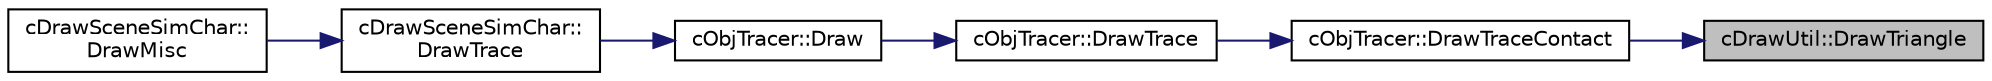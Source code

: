 digraph "cDrawUtil::DrawTriangle"
{
 // LATEX_PDF_SIZE
  edge [fontname="Helvetica",fontsize="10",labelfontname="Helvetica",labelfontsize="10"];
  node [fontname="Helvetica",fontsize="10",shape=record];
  rankdir="RL";
  Node1 [label="cDrawUtil::DrawTriangle",height=0.2,width=0.4,color="black", fillcolor="grey75", style="filled", fontcolor="black",tooltip=" "];
  Node1 -> Node2 [dir="back",color="midnightblue",fontsize="10",style="solid",fontname="Helvetica"];
  Node2 [label="cObjTracer::DrawTraceContact",height=0.2,width=0.4,color="black", fillcolor="white", style="filled",URL="$classc_obj_tracer.html#a781e2dbbc988811ca482f88b47a14567",tooltip=" "];
  Node2 -> Node3 [dir="back",color="midnightblue",fontsize="10",style="solid",fontname="Helvetica"];
  Node3 [label="cObjTracer::DrawTrace",height=0.2,width=0.4,color="black", fillcolor="white", style="filled",URL="$classc_obj_tracer.html#a6735ff2593b2482ce1c83f0f448d3f38",tooltip=" "];
  Node3 -> Node4 [dir="back",color="midnightblue",fontsize="10",style="solid",fontname="Helvetica"];
  Node4 [label="cObjTracer::Draw",height=0.2,width=0.4,color="black", fillcolor="white", style="filled",URL="$classc_obj_tracer.html#a43763760c45e5de00589acd64e93cdf4",tooltip=" "];
  Node4 -> Node5 [dir="back",color="midnightblue",fontsize="10",style="solid",fontname="Helvetica"];
  Node5 [label="cDrawSceneSimChar::\lDrawTrace",height=0.2,width=0.4,color="black", fillcolor="white", style="filled",URL="$classc_draw_scene_sim_char.html#ac99b14c759dbda2fee5dae2a045dad06",tooltip=" "];
  Node5 -> Node6 [dir="back",color="midnightblue",fontsize="10",style="solid",fontname="Helvetica"];
  Node6 [label="cDrawSceneSimChar::\lDrawMisc",height=0.2,width=0.4,color="black", fillcolor="white", style="filled",URL="$classc_draw_scene_sim_char.html#a65bd615257485a465f9c1830c13e60e9",tooltip=" "];
}

